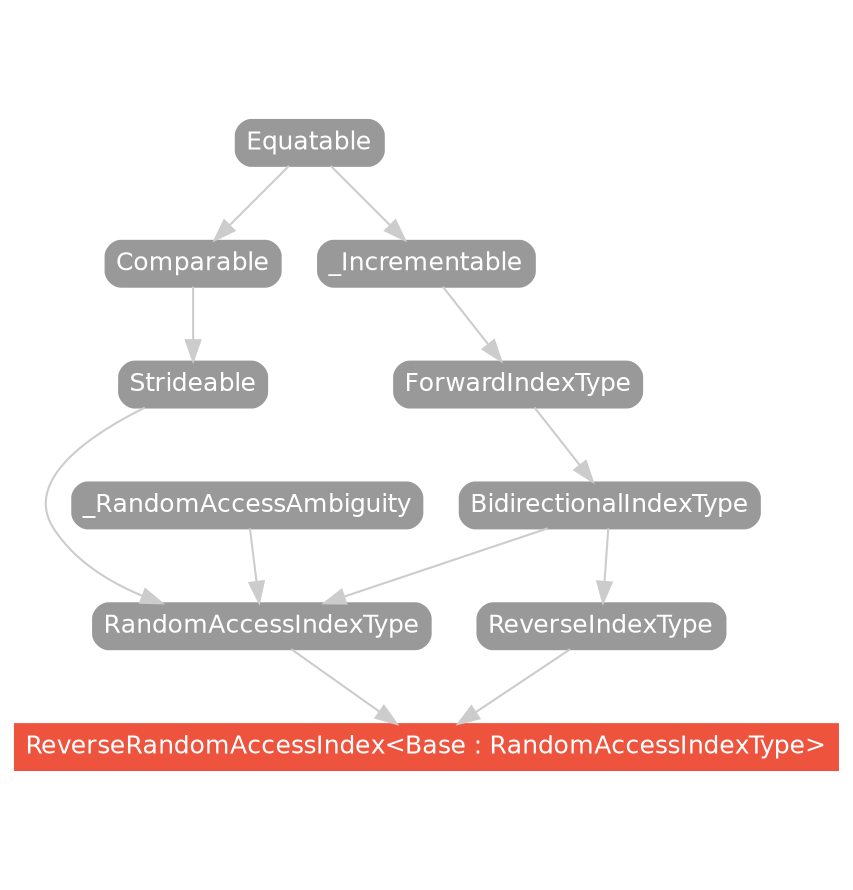 strict digraph "ReverseRandomAccessIndex<Base : RandomAccessIndexType> - Type Hierarchy - SwiftDoc.org" {
    pad="0.1,0.8"
    node [shape=box, style="filled,rounded", color="#999999", fillcolor="#999999", fontcolor=white, fontname=Helvetica, fontnames="Helvetica,sansserif", fontsize=12, margin="0.07,0.05", height="0.3"]
    edge [color="#cccccc"]
    "BidirectionalIndexType" [URL="/protocol/BidirectionalIndexType/hierarchy/"]
    "Comparable" [URL="/protocol/Comparable/hierarchy/"]
    "Equatable" [URL="/protocol/Equatable/hierarchy/"]
    "ForwardIndexType" [URL="/protocol/ForwardIndexType/hierarchy/"]
    "RandomAccessIndexType" [URL="/protocol/RandomAccessIndexType/hierarchy/"]
    "ReverseIndexType" [URL="/protocol/ReverseIndexType/hierarchy/"]
    "ReverseRandomAccessIndex<Base : RandomAccessIndexType>" [URL="/type/ReverseRandomAccessIndex/", style="filled", fillcolor="#ee543d", color="#ee543d"]
    "Strideable" [URL="/protocol/Strideable/hierarchy/"]
    "_Incrementable" [URL="/protocol/_Incrementable/hierarchy/"]
    "_RandomAccessAmbiguity" [URL="/protocol/_RandomAccessAmbiguity/hierarchy/"]    "RandomAccessIndexType" -> "ReverseRandomAccessIndex<Base : RandomAccessIndexType>"
    "ReverseIndexType" -> "ReverseRandomAccessIndex<Base : RandomAccessIndexType>"
    "BidirectionalIndexType" -> "RandomAccessIndexType"
    "Strideable" -> "RandomAccessIndexType"
    "_RandomAccessAmbiguity" -> "RandomAccessIndexType"
    "ForwardIndexType" -> "BidirectionalIndexType"
    "_Incrementable" -> "ForwardIndexType"
    "Equatable" -> "_Incrementable"
    "Comparable" -> "Strideable"
    "Equatable" -> "Comparable"
    "BidirectionalIndexType" -> "ReverseIndexType"
    "ForwardIndexType" -> "BidirectionalIndexType"
    "_Incrementable" -> "ForwardIndexType"
    "Equatable" -> "_Incrementable"
    subgraph Types {
        rank = max; "ReverseRandomAccessIndex<Base : RandomAccessIndexType>";
    }
}